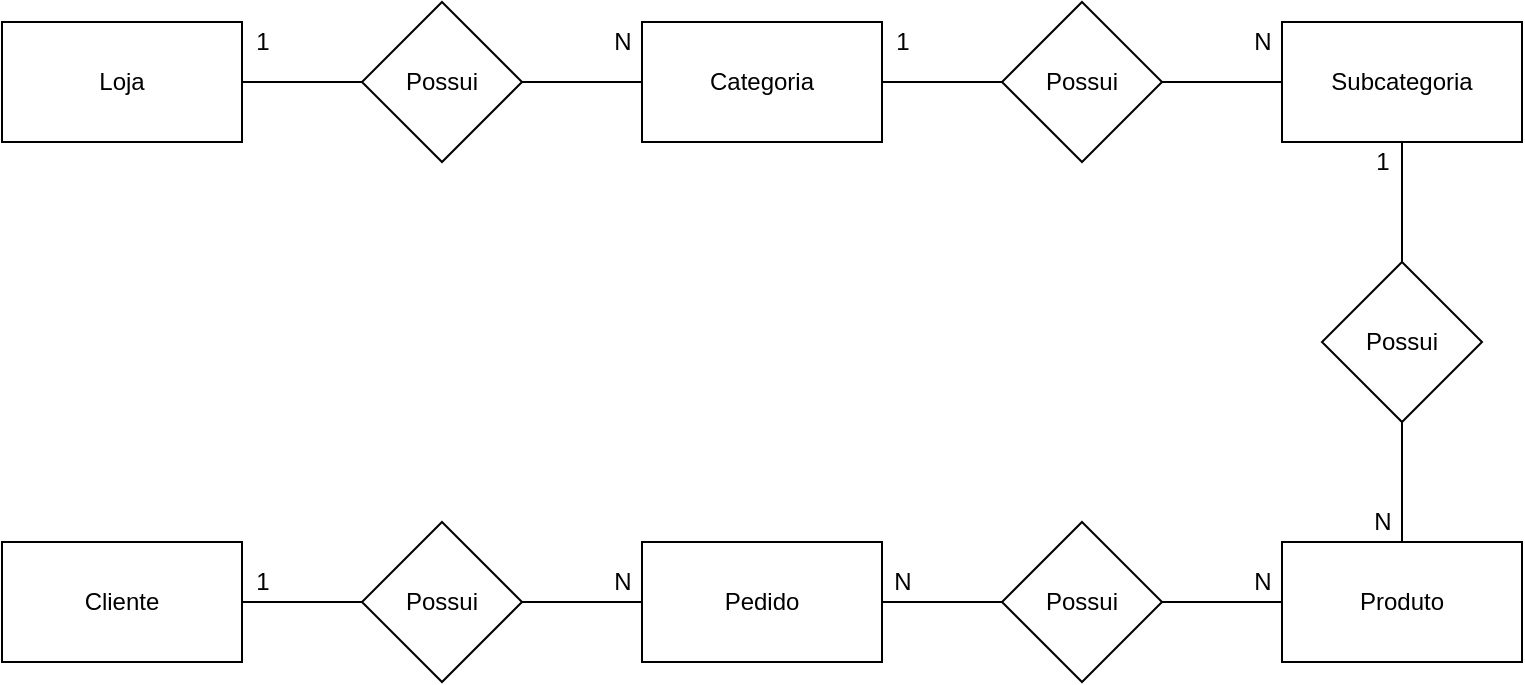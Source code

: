 <mxfile version="14.4.3" type="device" pages="2"><diagram id="0UBm7vHomwpI37WkYGP6" name="Page-1"><mxGraphModel dx="1086" dy="806" grid="1" gridSize="10" guides="1" tooltips="1" connect="1" arrows="1" fold="1" page="1" pageScale="1" pageWidth="827" pageHeight="1169" math="0" shadow="0"><root><mxCell id="0"/><mxCell id="1" parent="0"/><mxCell id="_QMznYDjBNo9j70GFl3z-1" value="Loja" style="whiteSpace=wrap;html=1;" parent="1" vertex="1"><mxGeometry x="50" y="70" width="120" height="60" as="geometry"/></mxCell><mxCell id="_QMznYDjBNo9j70GFl3z-5" style="edgeStyle=orthogonalEdgeStyle;rounded=0;orthogonalLoop=1;jettySize=auto;html=1;endArrow=none;endFill=0;" parent="1" source="_QMznYDjBNo9j70GFl3z-2" target="_QMznYDjBNo9j70GFl3z-3" edge="1"><mxGeometry relative="1" as="geometry"/></mxCell><mxCell id="7qvE3O4y_IOVWVIqU49e-3" value="" style="edgeStyle=orthogonalEdgeStyle;rounded=0;orthogonalLoop=1;jettySize=auto;html=1;endArrow=none;endFill=0;" edge="1" parent="1" source="_QMznYDjBNo9j70GFl3z-2" target="_QMznYDjBNo9j70GFl3z-1"><mxGeometry relative="1" as="geometry"/></mxCell><mxCell id="_QMznYDjBNo9j70GFl3z-2" value="Possui" style="rhombus;whiteSpace=wrap;html=1;" parent="1" vertex="1"><mxGeometry x="230" y="60" width="80" height="80" as="geometry"/></mxCell><mxCell id="7qvE3O4y_IOVWVIqU49e-2" value="" style="edgeStyle=orthogonalEdgeStyle;rounded=0;orthogonalLoop=1;jettySize=auto;html=1;endArrow=none;endFill=0;" edge="1" parent="1" source="_QMznYDjBNo9j70GFl3z-3" target="7qvE3O4y_IOVWVIqU49e-1"><mxGeometry relative="1" as="geometry"/></mxCell><mxCell id="_QMznYDjBNo9j70GFl3z-3" value="Categoria" style="rounded=0;whiteSpace=wrap;html=1;" parent="1" vertex="1"><mxGeometry x="370" y="70" width="120" height="60" as="geometry"/></mxCell><mxCell id="7qvE3O4y_IOVWVIqU49e-5" value="" style="edgeStyle=orthogonalEdgeStyle;rounded=0;orthogonalLoop=1;jettySize=auto;html=1;endArrow=none;endFill=0;" edge="1" parent="1" source="7qvE3O4y_IOVWVIqU49e-1" target="7qvE3O4y_IOVWVIqU49e-4"><mxGeometry relative="1" as="geometry"/></mxCell><mxCell id="7qvE3O4y_IOVWVIqU49e-1" value="Possui" style="rhombus;whiteSpace=wrap;html=1;rounded=0;" vertex="1" parent="1"><mxGeometry x="550" y="60" width="80" height="80" as="geometry"/></mxCell><mxCell id="7qvE3O4y_IOVWVIqU49e-7" value="" style="edgeStyle=orthogonalEdgeStyle;rounded=0;orthogonalLoop=1;jettySize=auto;html=1;endArrow=none;endFill=0;" edge="1" parent="1" source="7qvE3O4y_IOVWVIqU49e-4" target="7qvE3O4y_IOVWVIqU49e-6"><mxGeometry relative="1" as="geometry"/></mxCell><mxCell id="7qvE3O4y_IOVWVIqU49e-4" value="Subcategoria" style="whiteSpace=wrap;html=1;rounded=0;" vertex="1" parent="1"><mxGeometry x="690" y="70" width="120" height="60" as="geometry"/></mxCell><mxCell id="7qvE3O4y_IOVWVIqU49e-9" value="" style="edgeStyle=orthogonalEdgeStyle;rounded=0;orthogonalLoop=1;jettySize=auto;html=1;endArrow=none;endFill=0;" edge="1" parent="1" source="7qvE3O4y_IOVWVIqU49e-6" target="7qvE3O4y_IOVWVIqU49e-8"><mxGeometry relative="1" as="geometry"/></mxCell><mxCell id="7qvE3O4y_IOVWVIqU49e-6" value="Possui" style="rhombus;whiteSpace=wrap;html=1;rounded=0;" vertex="1" parent="1"><mxGeometry x="710" y="190" width="80" height="80" as="geometry"/></mxCell><mxCell id="7qvE3O4y_IOVWVIqU49e-11" value="" style="edgeStyle=orthogonalEdgeStyle;rounded=0;orthogonalLoop=1;jettySize=auto;html=1;endArrow=none;endFill=0;" edge="1" parent="1" source="7qvE3O4y_IOVWVIqU49e-8" target="7qvE3O4y_IOVWVIqU49e-10"><mxGeometry relative="1" as="geometry"/></mxCell><mxCell id="7qvE3O4y_IOVWVIqU49e-25" value="" style="edgeStyle=orthogonalEdgeStyle;rounded=0;orthogonalLoop=1;jettySize=auto;html=1;endArrow=none;endFill=0;" edge="1" parent="1" source="7qvE3O4y_IOVWVIqU49e-8" target="7qvE3O4y_IOVWVIqU49e-6"><mxGeometry relative="1" as="geometry"/></mxCell><mxCell id="7qvE3O4y_IOVWVIqU49e-8" value="Produto" style="whiteSpace=wrap;html=1;rounded=0;" vertex="1" parent="1"><mxGeometry x="690" y="330" width="120" height="60" as="geometry"/></mxCell><mxCell id="7qvE3O4y_IOVWVIqU49e-13" value="" style="edgeStyle=orthogonalEdgeStyle;rounded=0;orthogonalLoop=1;jettySize=auto;html=1;endArrow=none;endFill=0;" edge="1" parent="1" source="7qvE3O4y_IOVWVIqU49e-10" target="7qvE3O4y_IOVWVIqU49e-12"><mxGeometry relative="1" as="geometry"/></mxCell><mxCell id="7qvE3O4y_IOVWVIqU49e-10" value="Possui" style="rhombus;whiteSpace=wrap;html=1;rounded=0;" vertex="1" parent="1"><mxGeometry x="550" y="320" width="80" height="80" as="geometry"/></mxCell><mxCell id="7qvE3O4y_IOVWVIqU49e-15" value="" style="edgeStyle=orthogonalEdgeStyle;rounded=0;orthogonalLoop=1;jettySize=auto;html=1;endArrow=none;endFill=0;" edge="1" parent="1" source="7qvE3O4y_IOVWVIqU49e-12" target="7qvE3O4y_IOVWVIqU49e-14"><mxGeometry relative="1" as="geometry"/></mxCell><mxCell id="7qvE3O4y_IOVWVIqU49e-12" value="Pedido" style="whiteSpace=wrap;html=1;rounded=0;" vertex="1" parent="1"><mxGeometry x="370" y="330" width="120" height="60" as="geometry"/></mxCell><mxCell id="7qvE3O4y_IOVWVIqU49e-17" value="" style="edgeStyle=orthogonalEdgeStyle;rounded=0;orthogonalLoop=1;jettySize=auto;html=1;endArrow=none;endFill=0;" edge="1" parent="1" source="7qvE3O4y_IOVWVIqU49e-14" target="7qvE3O4y_IOVWVIqU49e-16"><mxGeometry relative="1" as="geometry"/></mxCell><mxCell id="7qvE3O4y_IOVWVIqU49e-14" value="Possui" style="rhombus;whiteSpace=wrap;html=1;rounded=0;" vertex="1" parent="1"><mxGeometry x="230" y="320" width="80" height="80" as="geometry"/></mxCell><mxCell id="7qvE3O4y_IOVWVIqU49e-16" value="Cliente" style="whiteSpace=wrap;html=1;rounded=0;" vertex="1" parent="1"><mxGeometry x="50" y="330" width="120" height="60" as="geometry"/></mxCell><mxCell id="7qvE3O4y_IOVWVIqU49e-18" value="1" style="text;html=1;align=center;verticalAlign=middle;resizable=0;points=[];autosize=1;" vertex="1" parent="1"><mxGeometry x="170" y="70" width="20" height="20" as="geometry"/></mxCell><mxCell id="7qvE3O4y_IOVWVIqU49e-19" value="N" style="text;html=1;align=center;verticalAlign=middle;resizable=0;points=[];autosize=1;" vertex="1" parent="1"><mxGeometry x="350" y="70" width="20" height="20" as="geometry"/></mxCell><mxCell id="7qvE3O4y_IOVWVIqU49e-20" value="1" style="text;html=1;align=center;verticalAlign=middle;resizable=0;points=[];autosize=1;" vertex="1" parent="1"><mxGeometry x="490" y="70" width="20" height="20" as="geometry"/></mxCell><mxCell id="7qvE3O4y_IOVWVIqU49e-21" value="N" style="text;html=1;align=center;verticalAlign=middle;resizable=0;points=[];autosize=1;" vertex="1" parent="1"><mxGeometry x="670" y="70" width="20" height="20" as="geometry"/></mxCell><mxCell id="7qvE3O4y_IOVWVIqU49e-22" value="1" style="text;html=1;align=center;verticalAlign=middle;resizable=0;points=[];autosize=1;" vertex="1" parent="1"><mxGeometry x="730" y="130" width="20" height="20" as="geometry"/></mxCell><mxCell id="7qvE3O4y_IOVWVIqU49e-23" value="N" style="text;html=1;align=center;verticalAlign=middle;resizable=0;points=[];autosize=1;" vertex="1" parent="1"><mxGeometry x="730" y="310" width="20" height="20" as="geometry"/></mxCell><mxCell id="7qvE3O4y_IOVWVIqU49e-24" value="N" style="text;html=1;align=center;verticalAlign=middle;resizable=0;points=[];autosize=1;" vertex="1" parent="1"><mxGeometry x="670" y="340" width="20" height="20" as="geometry"/></mxCell><mxCell id="7qvE3O4y_IOVWVIqU49e-26" value="N" style="text;html=1;align=center;verticalAlign=middle;resizable=0;points=[];autosize=1;" vertex="1" parent="1"><mxGeometry x="490" y="340" width="20" height="20" as="geometry"/></mxCell><mxCell id="7qvE3O4y_IOVWVIqU49e-27" value="N" style="text;html=1;align=center;verticalAlign=middle;resizable=0;points=[];autosize=1;" vertex="1" parent="1"><mxGeometry x="350" y="340" width="20" height="20" as="geometry"/></mxCell><mxCell id="7qvE3O4y_IOVWVIqU49e-28" value="1" style="text;html=1;align=center;verticalAlign=middle;resizable=0;points=[];autosize=1;" vertex="1" parent="1"><mxGeometry x="170" y="340" width="20" height="20" as="geometry"/></mxCell></root></mxGraphModel></diagram><diagram id="RA6lV6cicxg-QsYQ_TUR" name="Página-2"><mxGraphModel dx="961" dy="806" grid="1" gridSize="10" guides="1" tooltips="1" connect="1" arrows="1" fold="1" page="1" pageScale="1" pageWidth="827" pageHeight="1169" math="0" shadow="0"><root><mxCell id="zfhWU78TWyupcKXNNQ4--0"/><mxCell id="zfhWU78TWyupcKXNNQ4--1" parent="zfhWU78TWyupcKXNNQ4--0"/><mxCell id="zfhWU78TWyupcKXNNQ4--4" value="" style="edgeStyle=orthogonalEdgeStyle;rounded=0;orthogonalLoop=1;jettySize=auto;html=1;endArrow=none;endFill=0;" edge="1" parent="zfhWU78TWyupcKXNNQ4--1" source="zfhWU78TWyupcKXNNQ4--2" target="zfhWU78TWyupcKXNNQ4--3"><mxGeometry relative="1" as="geometry"/></mxCell><mxCell id="zfhWU78TWyupcKXNNQ4--2" value="Loja" style="rounded=0;whiteSpace=wrap;html=1;" vertex="1" parent="zfhWU78TWyupcKXNNQ4--1"><mxGeometry x="270" y="170" width="120" height="60" as="geometry"/></mxCell><mxCell id="zfhWU78TWyupcKXNNQ4--6" value="" style="edgeStyle=orthogonalEdgeStyle;rounded=0;orthogonalLoop=1;jettySize=auto;html=1;endArrow=none;endFill=0;" edge="1" parent="zfhWU78TWyupcKXNNQ4--1" source="zfhWU78TWyupcKXNNQ4--3" target="zfhWU78TWyupcKXNNQ4--5"><mxGeometry relative="1" as="geometry"/></mxCell><mxCell id="zfhWU78TWyupcKXNNQ4--3" value="Possui" style="rhombus;whiteSpace=wrap;html=1;" vertex="1" parent="zfhWU78TWyupcKXNNQ4--1"><mxGeometry x="460" y="160" width="80" height="80" as="geometry"/></mxCell><mxCell id="zfhWU78TWyupcKXNNQ4--12" value="" style="edgeStyle=orthogonalEdgeStyle;rounded=0;orthogonalLoop=1;jettySize=auto;html=1;endArrow=none;endFill=0;" edge="1" parent="zfhWU78TWyupcKXNNQ4--1" source="zfhWU78TWyupcKXNNQ4--5" target="zfhWU78TWyupcKXNNQ4--11"><mxGeometry relative="1" as="geometry"/></mxCell><mxCell id="zfhWU78TWyupcKXNNQ4--5" value="Categoria" style="whiteSpace=wrap;html=1;" vertex="1" parent="zfhWU78TWyupcKXNNQ4--1"><mxGeometry x="600" y="170" width="120" height="60" as="geometry"/></mxCell><mxCell id="zfhWU78TWyupcKXNNQ4--9" value="1" style="text;html=1;align=center;verticalAlign=middle;resizable=0;points=[];autosize=1;" vertex="1" parent="zfhWU78TWyupcKXNNQ4--1"><mxGeometry x="390" y="180" width="20" height="20" as="geometry"/></mxCell><mxCell id="zfhWU78TWyupcKXNNQ4--10" value="N" style="text;html=1;align=center;verticalAlign=middle;resizable=0;points=[];autosize=1;" vertex="1" parent="zfhWU78TWyupcKXNNQ4--1"><mxGeometry x="580" y="180" width="20" height="20" as="geometry"/></mxCell><mxCell id="zfhWU78TWyupcKXNNQ4--14" value="" style="edgeStyle=orthogonalEdgeStyle;rounded=0;orthogonalLoop=1;jettySize=auto;html=1;endArrow=none;endFill=0;" edge="1" parent="zfhWU78TWyupcKXNNQ4--1" source="zfhWU78TWyupcKXNNQ4--11" target="zfhWU78TWyupcKXNNQ4--13"><mxGeometry relative="1" as="geometry"/></mxCell><mxCell id="zfhWU78TWyupcKXNNQ4--11" value="Possui" style="rhombus;whiteSpace=wrap;html=1;" vertex="1" parent="zfhWU78TWyupcKXNNQ4--1"><mxGeometry x="780" y="160" width="80" height="80" as="geometry"/></mxCell><mxCell id="zfhWU78TWyupcKXNNQ4--25" value="" style="edgeStyle=orthogonalEdgeStyle;rounded=0;orthogonalLoop=1;jettySize=auto;html=1;endArrow=none;endFill=0;" edge="1" parent="zfhWU78TWyupcKXNNQ4--1" source="zfhWU78TWyupcKXNNQ4--13" target="zfhWU78TWyupcKXNNQ4--24"><mxGeometry relative="1" as="geometry"/></mxCell><mxCell id="zfhWU78TWyupcKXNNQ4--13" value="Subcategoria" style="whiteSpace=wrap;html=1;" vertex="1" parent="zfhWU78TWyupcKXNNQ4--1"><mxGeometry x="910" y="170" width="120" height="60" as="geometry"/></mxCell><mxCell id="zfhWU78TWyupcKXNNQ4--15" value="1" style="text;html=1;align=center;verticalAlign=middle;resizable=0;points=[];autosize=1;" vertex="1" parent="zfhWU78TWyupcKXNNQ4--1"><mxGeometry x="720" y="180" width="20" height="20" as="geometry"/></mxCell><mxCell id="zfhWU78TWyupcKXNNQ4--16" value="N" style="text;html=1;align=center;verticalAlign=middle;resizable=0;points=[];autosize=1;" vertex="1" parent="zfhWU78TWyupcKXNNQ4--1"><mxGeometry x="890" y="180" width="20" height="20" as="geometry"/></mxCell><mxCell id="zfhWU78TWyupcKXNNQ4--36" value="" style="edgeStyle=orthogonalEdgeStyle;rounded=0;orthogonalLoop=1;jettySize=auto;html=1;endArrow=none;endFill=0;" edge="1" parent="zfhWU78TWyupcKXNNQ4--1" source="zfhWU78TWyupcKXNNQ4--17" target="zfhWU78TWyupcKXNNQ4--18"><mxGeometry relative="1" as="geometry"/></mxCell><mxCell id="zfhWU78TWyupcKXNNQ4--17" value="Cliente" style="rounded=0;whiteSpace=wrap;html=1;" vertex="1" parent="zfhWU78TWyupcKXNNQ4--1"><mxGeometry x="270" y="360" width="120" height="60" as="geometry"/></mxCell><mxCell id="zfhWU78TWyupcKXNNQ4--21" value="" style="edgeStyle=orthogonalEdgeStyle;rounded=0;orthogonalLoop=1;jettySize=auto;html=1;endArrow=none;endFill=0;" edge="1" parent="zfhWU78TWyupcKXNNQ4--1" source="zfhWU78TWyupcKXNNQ4--18" target="zfhWU78TWyupcKXNNQ4--20"><mxGeometry relative="1" as="geometry"/></mxCell><mxCell id="zfhWU78TWyupcKXNNQ4--18" value="Possui" style="rhombus;whiteSpace=wrap;html=1;rounded=0;" vertex="1" parent="zfhWU78TWyupcKXNNQ4--1"><mxGeometry x="460" y="350" width="80" height="80" as="geometry"/></mxCell><mxCell id="zfhWU78TWyupcKXNNQ4--31" value="" style="edgeStyle=orthogonalEdgeStyle;rounded=0;orthogonalLoop=1;jettySize=auto;html=1;endArrow=none;endFill=0;" edge="1" parent="zfhWU78TWyupcKXNNQ4--1" source="zfhWU78TWyupcKXNNQ4--20" target="zfhWU78TWyupcKXNNQ4--30"><mxGeometry relative="1" as="geometry"/></mxCell><mxCell id="zfhWU78TWyupcKXNNQ4--20" value="Pedido" style="whiteSpace=wrap;html=1;rounded=0;" vertex="1" parent="zfhWU78TWyupcKXNNQ4--1"><mxGeometry x="600" y="360" width="120" height="60" as="geometry"/></mxCell><mxCell id="zfhWU78TWyupcKXNNQ4--23" value="N" style="text;html=1;align=center;verticalAlign=middle;resizable=0;points=[];autosize=1;" vertex="1" parent="zfhWU78TWyupcKXNNQ4--1"><mxGeometry x="580" y="370" width="20" height="20" as="geometry"/></mxCell><mxCell id="zfhWU78TWyupcKXNNQ4--27" value="" style="edgeStyle=orthogonalEdgeStyle;rounded=0;orthogonalLoop=1;jettySize=auto;html=1;endArrow=none;endFill=0;" edge="1" parent="zfhWU78TWyupcKXNNQ4--1" source="zfhWU78TWyupcKXNNQ4--24" target="zfhWU78TWyupcKXNNQ4--26"><mxGeometry relative="1" as="geometry"/></mxCell><mxCell id="zfhWU78TWyupcKXNNQ4--24" value="Possui" style="rhombus;whiteSpace=wrap;html=1;" vertex="1" parent="zfhWU78TWyupcKXNNQ4--1"><mxGeometry x="930" y="250" width="80" height="80" as="geometry"/></mxCell><mxCell id="zfhWU78TWyupcKXNNQ4--26" value="Produto" style="whiteSpace=wrap;html=1;" vertex="1" parent="zfhWU78TWyupcKXNNQ4--1"><mxGeometry x="910" y="360" width="120" height="60" as="geometry"/></mxCell><mxCell id="zfhWU78TWyupcKXNNQ4--28" value="N" style="text;html=1;align=center;verticalAlign=middle;resizable=0;points=[];autosize=1;" vertex="1" parent="zfhWU78TWyupcKXNNQ4--1"><mxGeometry x="950" y="340" width="20" height="20" as="geometry"/></mxCell><mxCell id="zfhWU78TWyupcKXNNQ4--29" value="1" style="text;html=1;align=center;verticalAlign=middle;resizable=0;points=[];autosize=1;" vertex="1" parent="zfhWU78TWyupcKXNNQ4--1"><mxGeometry x="950" y="230" width="20" height="20" as="geometry"/></mxCell><mxCell id="zfhWU78TWyupcKXNNQ4--32" value="" style="edgeStyle=orthogonalEdgeStyle;rounded=0;orthogonalLoop=1;jettySize=auto;html=1;endArrow=none;endFill=0;entryX=0;entryY=0.5;entryDx=0;entryDy=0;" edge="1" parent="zfhWU78TWyupcKXNNQ4--1" source="zfhWU78TWyupcKXNNQ4--30" target="zfhWU78TWyupcKXNNQ4--26"><mxGeometry relative="1" as="geometry"/></mxCell><mxCell id="zfhWU78TWyupcKXNNQ4--30" value="Possui" style="rhombus;whiteSpace=wrap;html=1;rounded=0;" vertex="1" parent="zfhWU78TWyupcKXNNQ4--1"><mxGeometry x="780" y="350" width="80" height="80" as="geometry"/></mxCell><mxCell id="zfhWU78TWyupcKXNNQ4--33" value="N" style="text;html=1;align=center;verticalAlign=middle;resizable=0;points=[];autosize=1;" vertex="1" parent="zfhWU78TWyupcKXNNQ4--1"><mxGeometry x="720" y="370" width="20" height="20" as="geometry"/></mxCell><mxCell id="zfhWU78TWyupcKXNNQ4--34" value="N" style="text;html=1;align=center;verticalAlign=middle;resizable=0;points=[];autosize=1;" vertex="1" parent="zfhWU78TWyupcKXNNQ4--1"><mxGeometry x="890" y="370" width="20" height="20" as="geometry"/></mxCell><mxCell id="zfhWU78TWyupcKXNNQ4--22" value="1" style="text;html=1;align=center;verticalAlign=middle;resizable=0;points=[];autosize=1;" vertex="1" parent="zfhWU78TWyupcKXNNQ4--1"><mxGeometry x="390" y="370" width="20" height="20" as="geometry"/></mxCell></root></mxGraphModel></diagram></mxfile>